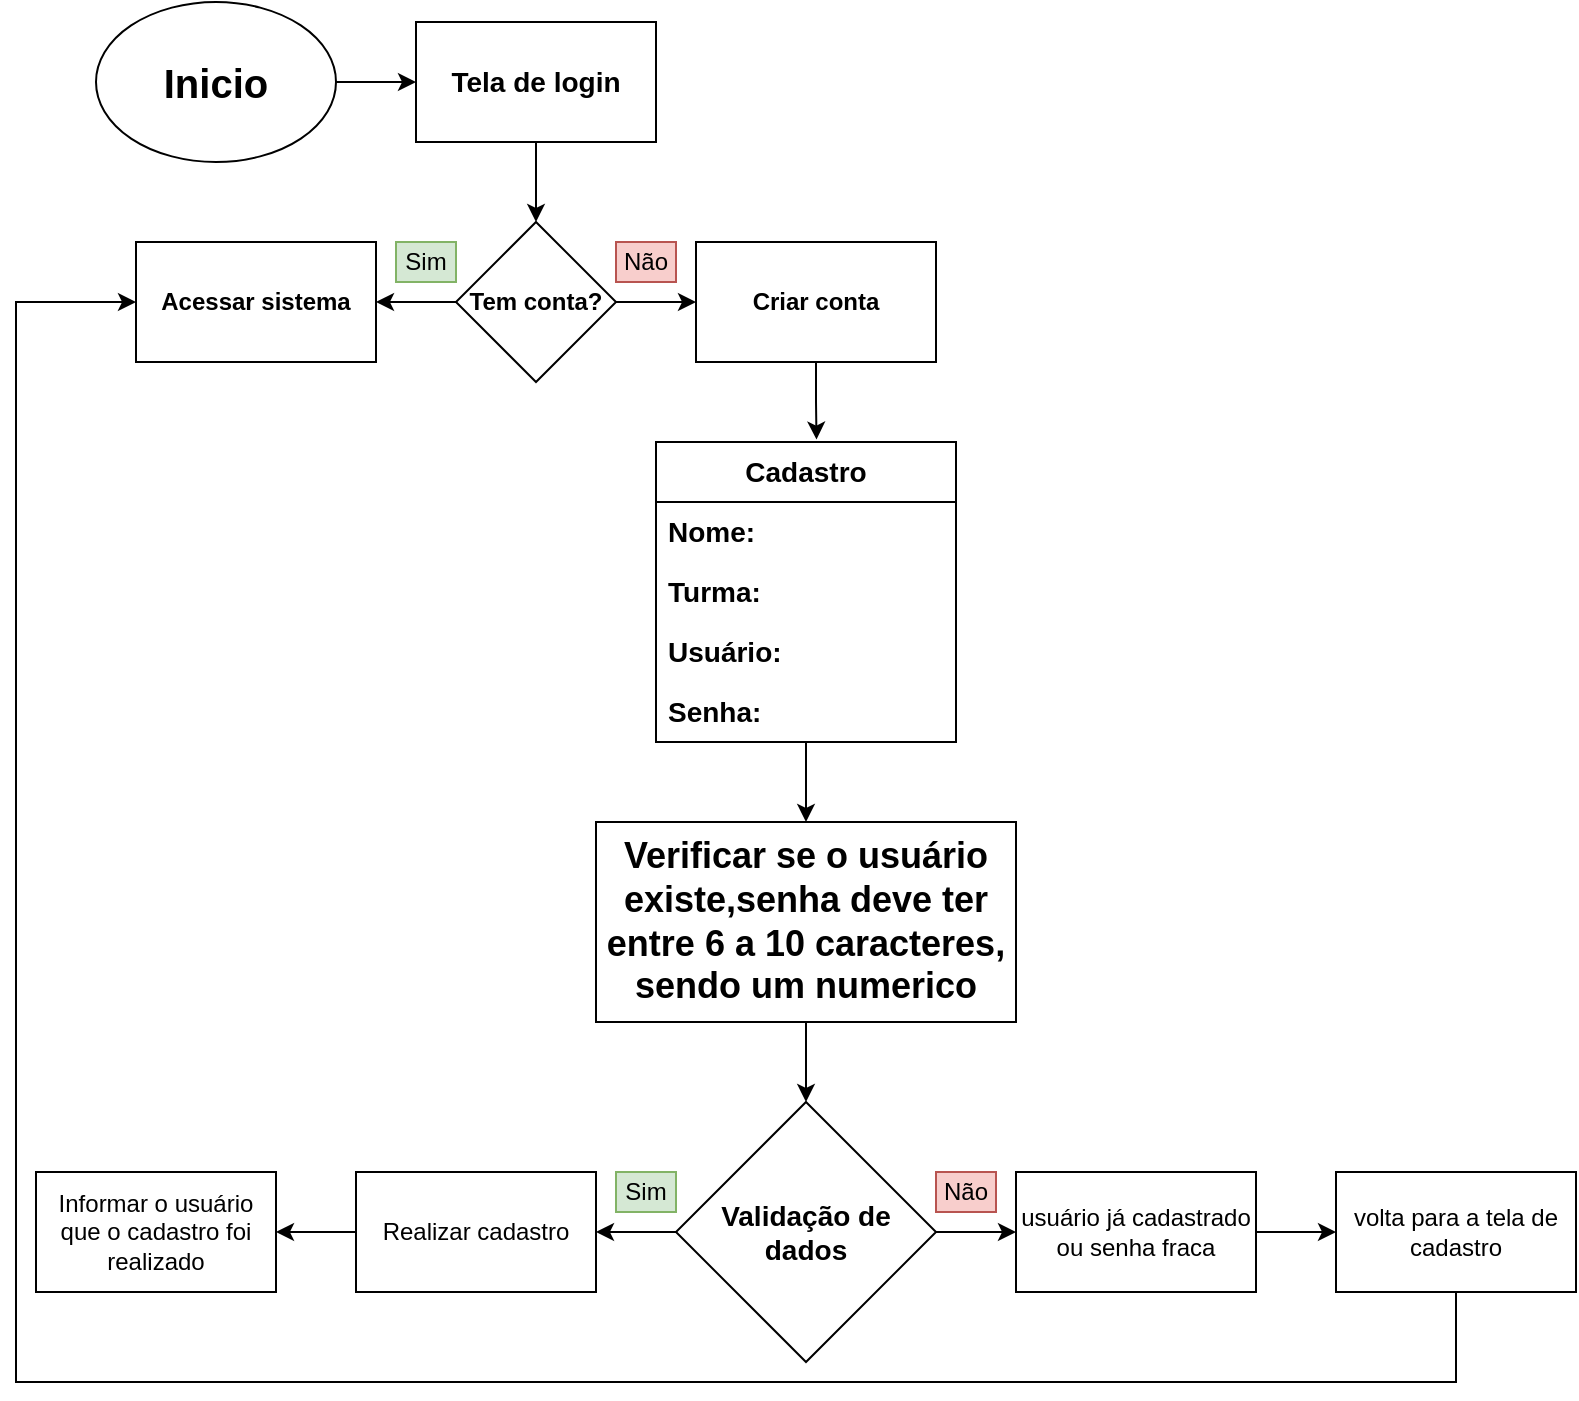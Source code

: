 <mxfile version="24.8.3">
  <diagram name="Página-1" id="qx9goq50aaLRSy05F-h3">
    <mxGraphModel dx="2533" dy="1447" grid="1" gridSize="10" guides="1" tooltips="1" connect="1" arrows="1" fold="1" page="1" pageScale="1" pageWidth="827" pageHeight="1169" math="0" shadow="0">
      <root>
        <mxCell id="0" />
        <mxCell id="1" parent="0" />
        <mxCell id="P9PD7rlp-jAVXoUVaSY6-47" value="" style="edgeStyle=orthogonalEdgeStyle;rounded=0;orthogonalLoop=1;jettySize=auto;html=1;" edge="1" parent="1" source="P9PD7rlp-jAVXoUVaSY6-2" target="P9PD7rlp-jAVXoUVaSY6-46">
          <mxGeometry relative="1" as="geometry" />
        </mxCell>
        <mxCell id="P9PD7rlp-jAVXoUVaSY6-2" value="&lt;h1 style=&quot;font-size: 20px;&quot;&gt;Inicio&lt;/h1&gt;" style="ellipse;whiteSpace=wrap;html=1;fontSize=20;fontStyle=1" vertex="1" parent="1">
          <mxGeometry x="64" y="40" width="120" height="80" as="geometry" />
        </mxCell>
        <mxCell id="P9PD7rlp-jAVXoUVaSY6-30" style="edgeStyle=orthogonalEdgeStyle;rounded=0;orthogonalLoop=1;jettySize=auto;html=1;entryX=0.5;entryY=0;entryDx=0;entryDy=0;" edge="1" parent="1" source="P9PD7rlp-jAVXoUVaSY6-6" target="P9PD7rlp-jAVXoUVaSY6-14">
          <mxGeometry relative="1" as="geometry" />
        </mxCell>
        <mxCell id="P9PD7rlp-jAVXoUVaSY6-6" value="Cadastro" style="swimlane;fontStyle=1;childLayout=stackLayout;horizontal=1;startSize=30;horizontalStack=0;resizeParent=1;resizeParentMax=0;resizeLast=0;collapsible=1;marginBottom=0;whiteSpace=wrap;html=1;fontSize=14;" vertex="1" parent="1">
          <mxGeometry x="344" y="260" width="150" height="150" as="geometry" />
        </mxCell>
        <mxCell id="P9PD7rlp-jAVXoUVaSY6-7" value="Nome:" style="text;strokeColor=none;fillColor=none;align=left;verticalAlign=middle;spacingLeft=4;spacingRight=4;overflow=hidden;points=[[0,0.5],[1,0.5]];portConstraint=eastwest;rotatable=0;whiteSpace=wrap;html=1;fontStyle=1;fontSize=14;" vertex="1" parent="P9PD7rlp-jAVXoUVaSY6-6">
          <mxGeometry y="30" width="150" height="30" as="geometry" />
        </mxCell>
        <mxCell id="P9PD7rlp-jAVXoUVaSY6-8" value="Turma:" style="text;strokeColor=none;fillColor=none;align=left;verticalAlign=middle;spacingLeft=4;spacingRight=4;overflow=hidden;points=[[0,0.5],[1,0.5]];portConstraint=eastwest;rotatable=0;whiteSpace=wrap;html=1;fontStyle=1;fontSize=14;" vertex="1" parent="P9PD7rlp-jAVXoUVaSY6-6">
          <mxGeometry y="60" width="150" height="30" as="geometry" />
        </mxCell>
        <mxCell id="P9PD7rlp-jAVXoUVaSY6-9" value="Usuário:" style="text;strokeColor=none;fillColor=none;align=left;verticalAlign=middle;spacingLeft=4;spacingRight=4;overflow=hidden;points=[[0,0.5],[1,0.5]];portConstraint=eastwest;rotatable=0;whiteSpace=wrap;html=1;fontStyle=1;fontSize=14;" vertex="1" parent="P9PD7rlp-jAVXoUVaSY6-6">
          <mxGeometry y="90" width="150" height="30" as="geometry" />
        </mxCell>
        <mxCell id="P9PD7rlp-jAVXoUVaSY6-11" value="Senha:" style="text;strokeColor=none;fillColor=none;align=left;verticalAlign=middle;spacingLeft=4;spacingRight=4;overflow=hidden;points=[[0,0.5],[1,0.5]];portConstraint=eastwest;rotatable=0;whiteSpace=wrap;html=1;fontStyle=1;fontSize=14;" vertex="1" parent="P9PD7rlp-jAVXoUVaSY6-6">
          <mxGeometry y="120" width="150" height="30" as="geometry" />
        </mxCell>
        <mxCell id="P9PD7rlp-jAVXoUVaSY6-38" style="edgeStyle=orthogonalEdgeStyle;rounded=0;orthogonalLoop=1;jettySize=auto;html=1;entryX=0;entryY=0.5;entryDx=0;entryDy=0;" edge="1" parent="1" source="P9PD7rlp-jAVXoUVaSY6-12" target="P9PD7rlp-jAVXoUVaSY6-37">
          <mxGeometry relative="1" as="geometry" />
        </mxCell>
        <mxCell id="P9PD7rlp-jAVXoUVaSY6-43" style="edgeStyle=orthogonalEdgeStyle;rounded=0;orthogonalLoop=1;jettySize=auto;html=1;entryX=1;entryY=0.5;entryDx=0;entryDy=0;" edge="1" parent="1" source="P9PD7rlp-jAVXoUVaSY6-12" target="P9PD7rlp-jAVXoUVaSY6-41">
          <mxGeometry relative="1" as="geometry" />
        </mxCell>
        <mxCell id="P9PD7rlp-jAVXoUVaSY6-12" value="Validação de dados" style="rhombus;whiteSpace=wrap;html=1;fontStyle=1;align=center;fontSize=14;" vertex="1" parent="1">
          <mxGeometry x="354" y="590" width="130" height="130" as="geometry" />
        </mxCell>
        <mxCell id="P9PD7rlp-jAVXoUVaSY6-31" style="edgeStyle=orthogonalEdgeStyle;rounded=0;orthogonalLoop=1;jettySize=auto;html=1;entryX=0.5;entryY=0;entryDx=0;entryDy=0;" edge="1" parent="1" source="P9PD7rlp-jAVXoUVaSY6-14" target="P9PD7rlp-jAVXoUVaSY6-12">
          <mxGeometry relative="1" as="geometry" />
        </mxCell>
        <mxCell id="P9PD7rlp-jAVXoUVaSY6-14" value="&lt;font style=&quot;font-size: 18px;&quot;&gt;Verificar se o usuário existe,senha deve ter entre 6 a 10 caracteres, sendo um numerico&lt;/font&gt;" style="rounded=0;whiteSpace=wrap;html=1;fontSize=18;fontStyle=1;align=center;" vertex="1" parent="1">
          <mxGeometry x="314" y="450" width="210" height="100" as="geometry" />
        </mxCell>
        <mxCell id="P9PD7rlp-jAVXoUVaSY6-32" value="Informar o usuário que o cadastro foi realizado" style="rounded=0;whiteSpace=wrap;html=1;" vertex="1" parent="1">
          <mxGeometry x="34" y="625" width="120" height="60" as="geometry" />
        </mxCell>
        <mxCell id="P9PD7rlp-jAVXoUVaSY6-34" value="Sim" style="rounded=0;whiteSpace=wrap;html=1;fillColor=#d5e8d4;strokeColor=#82b366;" vertex="1" parent="1">
          <mxGeometry x="324" y="625" width="30" height="20" as="geometry" />
        </mxCell>
        <mxCell id="P9PD7rlp-jAVXoUVaSY6-35" value="Não" style="rounded=0;whiteSpace=wrap;html=1;fillColor=#f8cecc;strokeColor=#b85450;" vertex="1" parent="1">
          <mxGeometry x="484" y="625" width="30" height="20" as="geometry" />
        </mxCell>
        <mxCell id="P9PD7rlp-jAVXoUVaSY6-62" style="edgeStyle=orthogonalEdgeStyle;rounded=0;orthogonalLoop=1;jettySize=auto;html=1;entryX=0;entryY=0.5;entryDx=0;entryDy=0;" edge="1" parent="1" source="P9PD7rlp-jAVXoUVaSY6-37" target="P9PD7rlp-jAVXoUVaSY6-61">
          <mxGeometry relative="1" as="geometry" />
        </mxCell>
        <mxCell id="P9PD7rlp-jAVXoUVaSY6-37" value="usuário já cadastrado ou senha fraca" style="rounded=0;whiteSpace=wrap;html=1;" vertex="1" parent="1">
          <mxGeometry x="524" y="625" width="120" height="60" as="geometry" />
        </mxCell>
        <mxCell id="P9PD7rlp-jAVXoUVaSY6-42" style="edgeStyle=orthogonalEdgeStyle;rounded=0;orthogonalLoop=1;jettySize=auto;html=1;entryX=1;entryY=0.5;entryDx=0;entryDy=0;" edge="1" parent="1" source="P9PD7rlp-jAVXoUVaSY6-41" target="P9PD7rlp-jAVXoUVaSY6-32">
          <mxGeometry relative="1" as="geometry" />
        </mxCell>
        <mxCell id="P9PD7rlp-jAVXoUVaSY6-41" value="Realizar cadastro" style="rounded=0;whiteSpace=wrap;html=1;" vertex="1" parent="1">
          <mxGeometry x="194" y="625" width="120" height="60" as="geometry" />
        </mxCell>
        <mxCell id="P9PD7rlp-jAVXoUVaSY6-49" value="" style="edgeStyle=orthogonalEdgeStyle;rounded=0;orthogonalLoop=1;jettySize=auto;html=1;" edge="1" parent="1" source="P9PD7rlp-jAVXoUVaSY6-46" target="P9PD7rlp-jAVXoUVaSY6-48">
          <mxGeometry relative="1" as="geometry" />
        </mxCell>
        <mxCell id="P9PD7rlp-jAVXoUVaSY6-46" value="Tela de login" style="whiteSpace=wrap;html=1;fontSize=14;fontStyle=1;" vertex="1" parent="1">
          <mxGeometry x="224" y="50" width="120" height="60" as="geometry" />
        </mxCell>
        <mxCell id="P9PD7rlp-jAVXoUVaSY6-51" value="" style="edgeStyle=orthogonalEdgeStyle;rounded=0;orthogonalLoop=1;jettySize=auto;html=1;" edge="1" parent="1" source="P9PD7rlp-jAVXoUVaSY6-48" target="P9PD7rlp-jAVXoUVaSY6-50">
          <mxGeometry relative="1" as="geometry" />
        </mxCell>
        <mxCell id="P9PD7rlp-jAVXoUVaSY6-53" value="" style="edgeStyle=orthogonalEdgeStyle;rounded=0;orthogonalLoop=1;jettySize=auto;html=1;" edge="1" parent="1" source="P9PD7rlp-jAVXoUVaSY6-48" target="P9PD7rlp-jAVXoUVaSY6-52">
          <mxGeometry relative="1" as="geometry" />
        </mxCell>
        <mxCell id="P9PD7rlp-jAVXoUVaSY6-48" value="Tem conta?" style="rhombus;whiteSpace=wrap;html=1;fontSize=12;fontStyle=1;" vertex="1" parent="1">
          <mxGeometry x="244" y="150" width="80" height="80" as="geometry" />
        </mxCell>
        <mxCell id="P9PD7rlp-jAVXoUVaSY6-50" value="Acessar sistema" style="whiteSpace=wrap;html=1;fontStyle=1;" vertex="1" parent="1">
          <mxGeometry x="84" y="160" width="120" height="60" as="geometry" />
        </mxCell>
        <mxCell id="P9PD7rlp-jAVXoUVaSY6-52" value="Criar conta" style="whiteSpace=wrap;html=1;fontStyle=1;" vertex="1" parent="1">
          <mxGeometry x="364" y="160" width="120" height="60" as="geometry" />
        </mxCell>
        <mxCell id="P9PD7rlp-jAVXoUVaSY6-54" value="Sim" style="rounded=0;whiteSpace=wrap;html=1;fillColor=#d5e8d4;strokeColor=#82b366;" vertex="1" parent="1">
          <mxGeometry x="214" y="160" width="30" height="20" as="geometry" />
        </mxCell>
        <mxCell id="P9PD7rlp-jAVXoUVaSY6-55" value="Não" style="rounded=0;whiteSpace=wrap;html=1;fillColor=#f8cecc;strokeColor=#b85450;" vertex="1" parent="1">
          <mxGeometry x="324" y="160" width="30" height="20" as="geometry" />
        </mxCell>
        <mxCell id="P9PD7rlp-jAVXoUVaSY6-60" style="edgeStyle=orthogonalEdgeStyle;rounded=0;orthogonalLoop=1;jettySize=auto;html=1;entryX=0.535;entryY=-0.008;entryDx=0;entryDy=0;entryPerimeter=0;" edge="1" parent="1" source="P9PD7rlp-jAVXoUVaSY6-52" target="P9PD7rlp-jAVXoUVaSY6-6">
          <mxGeometry relative="1" as="geometry" />
        </mxCell>
        <mxCell id="P9PD7rlp-jAVXoUVaSY6-63" style="edgeStyle=orthogonalEdgeStyle;rounded=0;orthogonalLoop=1;jettySize=auto;html=1;entryX=0;entryY=0.5;entryDx=0;entryDy=0;exitX=0.5;exitY=1;exitDx=0;exitDy=0;" edge="1" parent="1" source="P9PD7rlp-jAVXoUVaSY6-61" target="P9PD7rlp-jAVXoUVaSY6-50">
          <mxGeometry relative="1" as="geometry">
            <mxPoint x="604" y="733" as="sourcePoint" />
            <mxPoint x="4" y="267.5" as="targetPoint" />
            <Array as="points">
              <mxPoint x="744" y="730" />
              <mxPoint x="24" y="730" />
              <mxPoint x="24" y="190" />
            </Array>
          </mxGeometry>
        </mxCell>
        <mxCell id="P9PD7rlp-jAVXoUVaSY6-61" value="volta para a tela de cadastro" style="rounded=0;whiteSpace=wrap;html=1;" vertex="1" parent="1">
          <mxGeometry x="684" y="625" width="120" height="60" as="geometry" />
        </mxCell>
      </root>
    </mxGraphModel>
  </diagram>
</mxfile>
